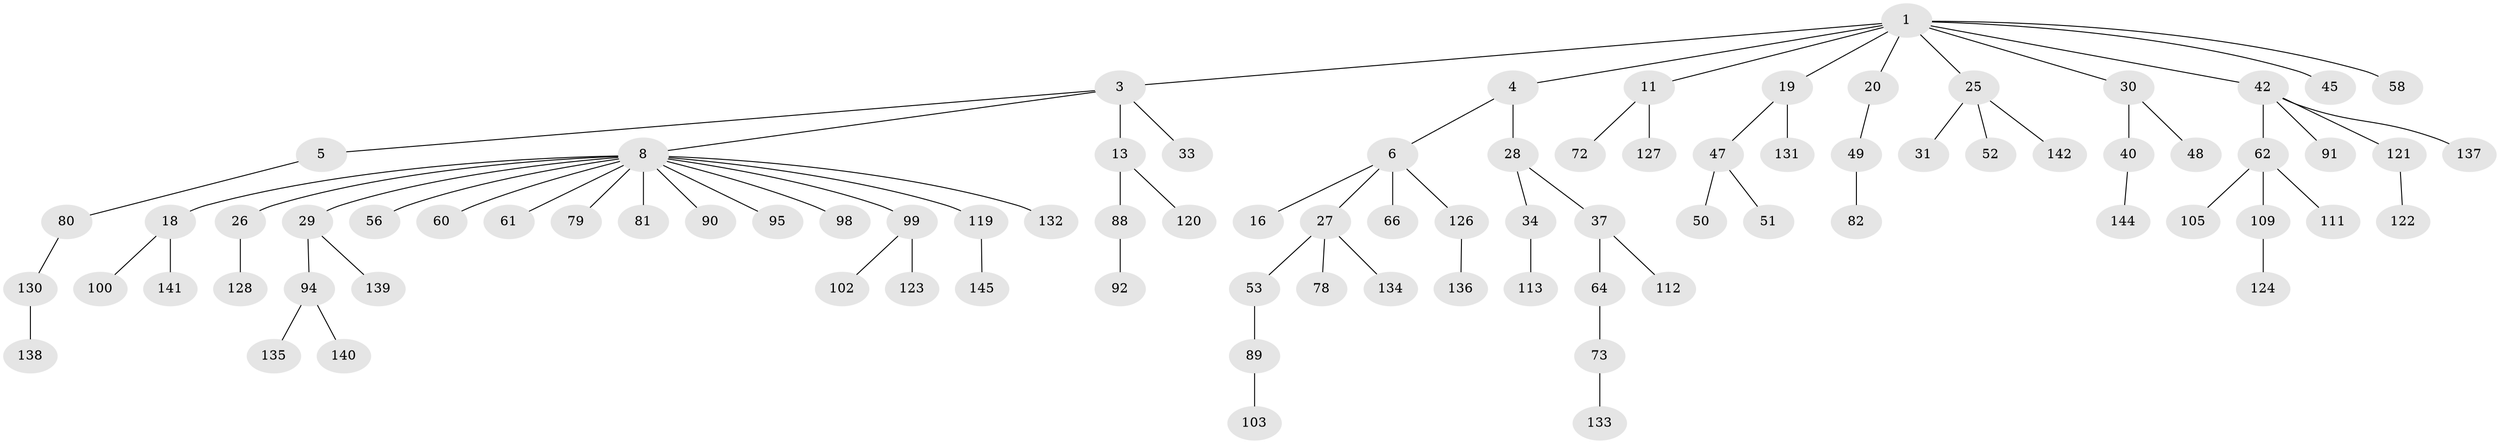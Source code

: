 // original degree distribution, {6: 0.013793103448275862, 3: 0.11724137931034483, 5: 0.05517241379310345, 4: 0.06206896551724138, 2: 0.23448275862068965, 7: 0.006896551724137931, 1: 0.5103448275862069}
// Generated by graph-tools (version 1.1) at 2025/19/03/04/25 18:19:17]
// undirected, 87 vertices, 86 edges
graph export_dot {
graph [start="1"]
  node [color=gray90,style=filled];
  1 [super="+2+9+7"];
  3;
  4 [super="+65"];
  5;
  6;
  8 [super="+23+21+75+12"];
  11 [super="+71+110+67"];
  13 [super="+93+22+17+57"];
  16 [super="+63"];
  18 [super="+24+69"];
  19;
  20;
  25;
  26;
  27 [super="+87"];
  28 [super="+35+106"];
  29 [super="+85"];
  30;
  31;
  33;
  34 [super="+84"];
  37;
  40;
  42 [super="+68+104"];
  45;
  47 [super="+96+86"];
  48;
  49;
  50;
  51 [super="+115+143"];
  52;
  53;
  56;
  58;
  60;
  61;
  62;
  64 [super="+70+74"];
  66;
  72 [super="+116"];
  73;
  78;
  79;
  80;
  81 [super="+83"];
  82;
  88;
  89;
  90;
  91;
  92;
  94;
  95;
  98;
  99;
  100;
  102;
  103;
  105;
  109;
  111;
  112;
  113;
  119;
  120;
  121;
  122;
  123;
  124 [super="+129"];
  126;
  127;
  128;
  130;
  131;
  132;
  133;
  134;
  135;
  136;
  137;
  138;
  139;
  140;
  141;
  142;
  144;
  145;
  1 -- 4;
  1 -- 30;
  1 -- 58;
  1 -- 42;
  1 -- 3;
  1 -- 19;
  1 -- 20;
  1 -- 25;
  1 -- 11;
  1 -- 45;
  3 -- 5;
  3 -- 8;
  3 -- 13;
  3 -- 33;
  4 -- 6;
  4 -- 28;
  5 -- 80;
  6 -- 16;
  6 -- 27;
  6 -- 66;
  6 -- 126;
  8 -- 61;
  8 -- 81;
  8 -- 95;
  8 -- 98;
  8 -- 99;
  8 -- 132;
  8 -- 26;
  8 -- 79;
  8 -- 18;
  8 -- 119;
  8 -- 56;
  8 -- 90;
  8 -- 60;
  8 -- 29;
  11 -- 72;
  11 -- 127;
  13 -- 120;
  13 -- 88;
  18 -- 100;
  18 -- 141;
  19 -- 47;
  19 -- 131;
  20 -- 49;
  25 -- 31;
  25 -- 52;
  25 -- 142;
  26 -- 128;
  27 -- 53;
  27 -- 78;
  27 -- 134;
  28 -- 34;
  28 -- 37;
  29 -- 139;
  29 -- 94;
  30 -- 40;
  30 -- 48;
  34 -- 113;
  37 -- 64;
  37 -- 112;
  40 -- 144;
  42 -- 62;
  42 -- 91;
  42 -- 121;
  42 -- 137;
  47 -- 50;
  47 -- 51;
  49 -- 82;
  53 -- 89;
  62 -- 105;
  62 -- 109;
  62 -- 111;
  64 -- 73;
  73 -- 133;
  80 -- 130;
  88 -- 92;
  89 -- 103;
  94 -- 135;
  94 -- 140;
  99 -- 102;
  99 -- 123;
  109 -- 124;
  119 -- 145;
  121 -- 122;
  126 -- 136;
  130 -- 138;
}
